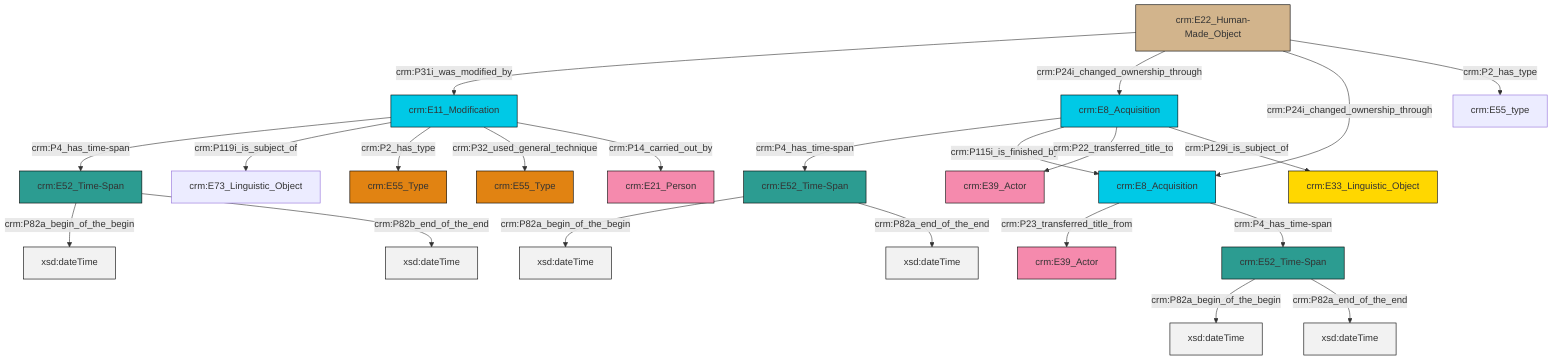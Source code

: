 graph TD
classDef Literal fill:#f2f2f2,stroke:#000000;
classDef CRM_Entity fill:#FFFFFF,stroke:#000000;
classDef Temporal_Entity fill:#00C9E6, stroke:#000000;
classDef Type fill:#E18312, stroke:#000000;
classDef Time-Span fill:#2C9C91, stroke:#000000;
classDef Appellation fill:#FFEB7F, stroke:#000000;
classDef Place fill:#008836, stroke:#000000;
classDef Persistent_Item fill:#B266B2, stroke:#000000;
classDef Conceptual_Object fill:#FFD700, stroke:#000000;
classDef Physical_Thing fill:#D2B48C, stroke:#000000;
classDef Actor fill:#f58aad, stroke:#000000;
classDef PC_Classes fill:#4ce600, stroke:#000000;
classDef Multi fill:#cccccc,stroke:#000000;

2["crm:E52_Time-Span"]:::Time-Span -->|crm:P82a_begin_of_the_begin| 3[xsd:dateTime]:::Literal
8["crm:E22_Human-Made_Object"]:::Physical_Thing -->|crm:P31i_was_modified_by| 9["crm:E11_Modification"]:::Temporal_Entity
8["crm:E22_Human-Made_Object"]:::Physical_Thing -->|crm:P24i_changed_ownership_through| 10["crm:E8_Acquisition"]:::Temporal_Entity
10["crm:E8_Acquisition"]:::Temporal_Entity -->|crm:P4_has_time-span| 12["crm:E52_Time-Span"]:::Time-Span
9["crm:E11_Modification"]:::Temporal_Entity -->|crm:P4_has_time-span| 2["crm:E52_Time-Span"]:::Time-Span
9["crm:E11_Modification"]:::Temporal_Entity -->|crm:P119i_is_subject_of| 18["crm:E73_Linguistic_Object"]:::Default
12["crm:E52_Time-Span"]:::Time-Span -->|crm:P82a_begin_of_the_begin| 23[xsd:dateTime]:::Literal
6["crm:E8_Acquisition"]:::Temporal_Entity -->|crm:P23_transferred_title_from| 4["crm:E39_Actor"]:::Actor
9["crm:E11_Modification"]:::Temporal_Entity -->|crm:P2_has_type| 13["crm:E55_Type"]:::Type
6["crm:E8_Acquisition"]:::Temporal_Entity -->|crm:P4_has_time-span| 21["crm:E52_Time-Span"]:::Time-Span
21["crm:E52_Time-Span"]:::Time-Span -->|crm:P82a_begin_of_the_begin| 24[xsd:dateTime]:::Literal
10["crm:E8_Acquisition"]:::Temporal_Entity -->|crm:P115i_is_finished_by| 6["crm:E8_Acquisition"]:::Temporal_Entity
10["crm:E8_Acquisition"]:::Temporal_Entity -->|crm:P22_transferred_title_to| 16["crm:E39_Actor"]:::Actor
8["crm:E22_Human-Made_Object"]:::Physical_Thing -->|crm:P24i_changed_ownership_through| 6["crm:E8_Acquisition"]:::Temporal_Entity
9["crm:E11_Modification"]:::Temporal_Entity -->|crm:P32_used_general_technique| 26["crm:E55_Type"]:::Type
8["crm:E22_Human-Made_Object"]:::Physical_Thing -->|crm:P2_has_type| 19["crm:E55_type"]:::Default
21["crm:E52_Time-Span"]:::Time-Span -->|crm:P82a_end_of_the_end| 27[xsd:dateTime]:::Literal
2["crm:E52_Time-Span"]:::Time-Span -->|crm:P82b_end_of_the_end| 30[xsd:dateTime]:::Literal
9["crm:E11_Modification"]:::Temporal_Entity -->|crm:P14_carried_out_by| 0["crm:E21_Person"]:::Actor
12["crm:E52_Time-Span"]:::Time-Span -->|crm:P82a_end_of_the_end| 32[xsd:dateTime]:::Literal
10["crm:E8_Acquisition"]:::Temporal_Entity -->|crm:P129i_is_subject_of| 28["crm:E33_Linguistic_Object"]:::Conceptual_Object